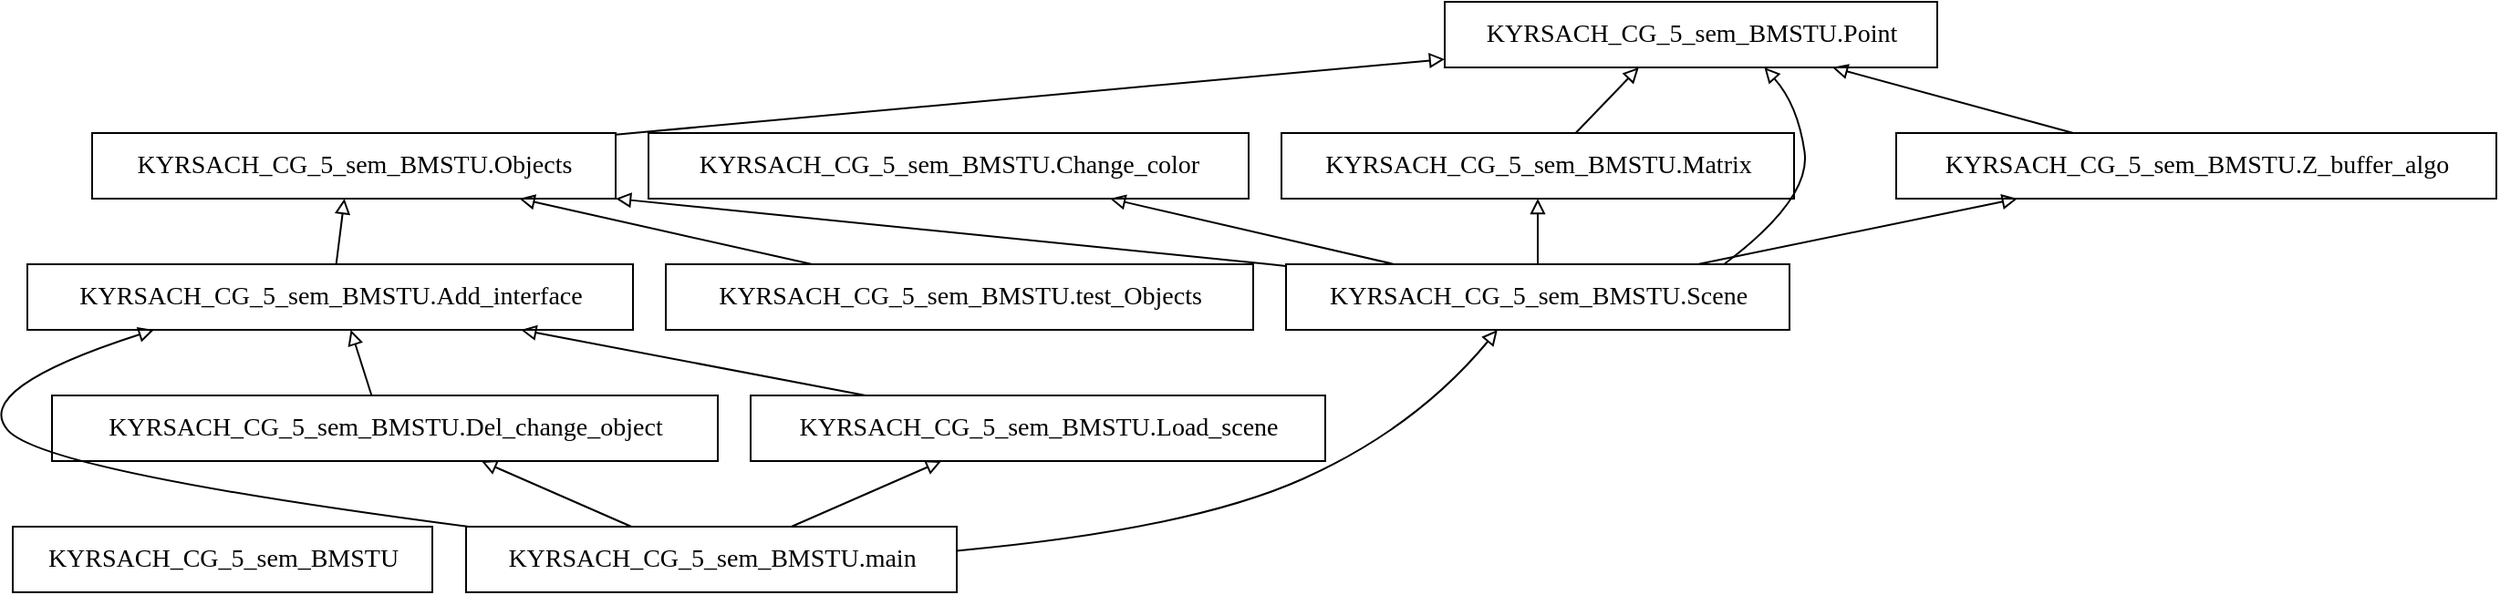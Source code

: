 <mxfile version="12.3.2" type="device" pages="1"><diagram id="8TMpN3gJbFGFEjFRmcME" name="Page-1"><mxGraphModel dx="2169" dy="931" grid="0" gridSize="10" guides="1" tooltips="1" connect="1" arrows="1" fold="1" page="1" pageScale="1" pageWidth="827" pageHeight="1169" math="0" shadow="0"><root><mxCell id="0"/><mxCell id="1" parent="0"/><mxCell id="node1" value="&lt;font style='font-size: 14.0px;' face='Times,serif' color='#000000'&gt;KYRSACH_CG_5_sem_BMSTU&lt;/font&gt;" style="verticalAlign=middle;html=1;rounded=0;labelBackgroundColor=none;strokeColor=black;fillColor=none;strokeWidth=1;dashed=0;" parent="1" vertex="1"><mxGeometry x="4" y="292" width="230" height="36" as="geometry"/></mxCell><mxCell id="node2" value="&lt;font style='font-size: 14.0px;' face='Times,serif' color='#000000'&gt;KYRSACH_CG_5_sem_BMSTU.Add_interface&lt;/font&gt;" style="verticalAlign=middle;html=1;rounded=0;labelBackgroundColor=none;strokeColor=black;fillColor=none;strokeWidth=1;dashed=0;" parent="1" vertex="1"><mxGeometry x="12" y="148" width="332" height="36" as="geometry"/></mxCell><mxCell id="node3" value="&lt;font style='font-size: 14.0px;' face='Times,serif' color='#000000'&gt;KYRSACH_CG_5_sem_BMSTU.Objects&lt;/font&gt;" style="verticalAlign=middle;html=1;rounded=0;labelBackgroundColor=none;strokeColor=black;fillColor=none;strokeWidth=1;dashed=0;" parent="1" vertex="1"><mxGeometry x="47.5" y="76" width="287" height="36" as="geometry"/></mxCell><mxCell id="node8" value="&lt;font style='font-size: 14.0px;' face='Times,serif' color='#000000'&gt;KYRSACH_CG_5_sem_BMSTU.Point&lt;/font&gt;" style="verticalAlign=middle;html=1;rounded=0;labelBackgroundColor=none;strokeColor=black;fillColor=none;strokeWidth=1;dashed=0;" parent="1" vertex="1"><mxGeometry x="789" y="4" width="270" height="36" as="geometry"/></mxCell><mxCell id="node4" value="&lt;font style='font-size: 14.0px;' face='Times,serif' color='#000000'&gt;KYRSACH_CG_5_sem_BMSTU.Change_color&lt;/font&gt;" style="verticalAlign=middle;html=1;rounded=0;labelBackgroundColor=none;strokeColor=black;fillColor=none;strokeWidth=1;dashed=0;" parent="1" vertex="1"><mxGeometry x="352.5" y="76" width="329" height="36" as="geometry"/></mxCell><mxCell id="node5" value="&lt;font style='font-size: 14.0px;' face='Times,serif' color='#000000'&gt;KYRSACH_CG_5_sem_BMSTU.Del_change_object&lt;/font&gt;" style="verticalAlign=middle;html=1;rounded=0;labelBackgroundColor=none;strokeColor=black;fillColor=none;strokeWidth=1;dashed=0;" parent="1" vertex="1"><mxGeometry x="25.5" y="220" width="365" height="36" as="geometry"/></mxCell><mxCell id="node6" value="&lt;font style='font-size: 14.0px;' face='Times,serif' color='#000000'&gt;KYRSACH_CG_5_sem_BMSTU.Load_scene&lt;/font&gt;" style="verticalAlign=middle;html=1;rounded=0;labelBackgroundColor=none;strokeColor=black;fillColor=none;strokeWidth=1;dashed=0;" parent="1" vertex="1"><mxGeometry x="408.5" y="220" width="315" height="36" as="geometry"/></mxCell><mxCell id="node7" value="&lt;font style='font-size: 14.0px;' face='Times,serif' color='#000000'&gt;KYRSACH_CG_5_sem_BMSTU.Matrix&lt;/font&gt;" style="verticalAlign=middle;html=1;rounded=0;labelBackgroundColor=none;strokeColor=black;fillColor=none;strokeWidth=1;dashed=0;" parent="1" vertex="1"><mxGeometry x="699.5" y="76" width="281" height="36" as="geometry"/></mxCell><mxCell id="node9" value="&lt;font style='font-size: 14.0px;' face='Times,serif' color='#000000'&gt;KYRSACH_CG_5_sem_BMSTU.Scene&lt;/font&gt;" style="verticalAlign=middle;html=1;rounded=0;labelBackgroundColor=none;strokeColor=black;fillColor=none;strokeWidth=1;dashed=0;" parent="1" vertex="1"><mxGeometry x="702" y="148" width="276" height="36" as="geometry"/></mxCell><mxCell id="node10" value="&lt;font style='font-size: 14.0px;' face='Times,serif' color='#000000'&gt;KYRSACH_CG_5_sem_BMSTU.Z_buffer_algo&lt;/font&gt;" style="verticalAlign=middle;html=1;rounded=0;labelBackgroundColor=none;strokeColor=black;fillColor=none;strokeWidth=1;dashed=0;" parent="1" vertex="1"><mxGeometry x="1036.5" y="76" width="329" height="36" as="geometry"/></mxCell><mxCell id="node11" value="&lt;font style='font-size: 14.0px;' face='Times,serif' color='#000000'&gt;KYRSACH_CG_5_sem_BMSTU.main&lt;/font&gt;" style="verticalAlign=middle;html=1;rounded=0;labelBackgroundColor=none;strokeColor=black;fillColor=none;strokeWidth=1;dashed=0;" parent="1" vertex="1"><mxGeometry x="252.5" y="292" width="269" height="36" as="geometry"/></mxCell><mxCell id="node12" value="&lt;font style='font-size: 14.0px;' face='Times,serif' color='#000000'&gt;KYRSACH_CG_5_sem_BMSTU.test_Objects&lt;/font&gt;" style="verticalAlign=middle;html=1;rounded=0;labelBackgroundColor=none;strokeColor=black;fillColor=none;strokeWidth=1;dashed=0;" parent="1" vertex="1"><mxGeometry x="362" y="148" width="322" height="36" as="geometry"/></mxCell><mxCell id="edge1" style="html=1;endArrow=block;dashed=0;endFill=0;startArrow=none;startFill=0;fillColor=black;strokeColor=black;strokeWidth=1;rounded=0;exitX=0.51;exitY=0.0;entryX=0.482;entryY=1.0;" parent="1" source="node2" target="node3" edge="1"><mxGeometry relative="1" as="geometry"><mxPoint x="181.21" y="147.7" as="sourcePoint"/><mxPoint x="185.96" y="122.11" as="targetPoint"/></mxGeometry></mxCell><mxCell id="edge5" style="html=1;endArrow=block;dashed=0;endFill=0;startArrow=none;startFill=0;fillColor=black;strokeColor=black;strokeWidth=1;rounded=0;exitX=1.0;exitY=0.026;entryX=0.0;entryY=0.874;" parent="1" source="node3" target="node8" edge="1"><mxGeometry relative="1" as="geometry"><mxPoint x="334.73" y="76.95" as="sourcePoint"/><mxPoint x="778.74" y="35.48" as="targetPoint"/><Array as="points"><mxPoint x="344" y="76"/></Array></mxGeometry></mxCell><mxCell id="edge2" style="html=1;endArrow=block;dashed=0;endFill=0;startArrow=none;startFill=0;fillColor=black;strokeColor=black;strokeWidth=1;rounded=0;exitX=0.48;exitY=0.0;entryX=0.534;entryY=1.0;" parent="1" source="node5" target="node2" edge="1"><mxGeometry relative="1" as="geometry"><mxPoint x="200.58" y="219.7" as="sourcePoint"/><mxPoint x="189.38" y="193.55" as="targetPoint"/></mxGeometry></mxCell><mxCell id="edge3" style="html=1;endArrow=block;dashed=0;endFill=0;startArrow=none;startFill=0;fillColor=black;strokeColor=black;strokeWidth=1;rounded=0;exitX=0.2;exitY=0.0;entryX=0.815;entryY=1.0;" parent="1" source="node6" target="node2" edge="1"><mxGeometry relative="1" as="geometry"><mxPoint x="471.58" y="219.97" as="sourcePoint"/><mxPoint x="282.58" y="185.87" as="targetPoint"/></mxGeometry></mxCell><mxCell id="edge4" style="html=1;endArrow=block;dashed=0;endFill=0;startArrow=none;startFill=0;fillColor=black;strokeColor=black;strokeWidth=1;rounded=0;exitX=0.574;exitY=0.0;entryX=0.394;entryY=1.0;" parent="1" source="node7" target="node8" edge="1"><mxGeometry relative="1" as="geometry"><mxPoint x="860.76" y="75.7" as="sourcePoint"/><mxPoint x="895.5" y="46.75" as="targetPoint"/></mxGeometry></mxCell><mxCell id="edge8" style="html=1;endArrow=block;dashed=0;endFill=0;startArrow=none;startFill=0;fillColor=black;strokeColor=black;strokeWidth=1;rounded=0;exitX=0.0;exitY=0.027;entryX=1.0;entryY=1.0;" parent="1" source="node9" target="node3" edge="1"><mxGeometry relative="1" as="geometry"><mxPoint x="701.9" y="148.98" as="sourcePoint"/><mxPoint x="344.69" y="112.07" as="targetPoint"/><Array as="points"><mxPoint x="693" y="148"/></Array></mxGeometry></mxCell><mxCell id="edge6" style="html=1;endArrow=block;dashed=0;endFill=0;startArrow=none;startFill=0;fillColor=black;strokeColor=black;strokeWidth=1;rounded=0;exitX=0.215;exitY=0.0;entryX=0.769;entryY=1.0;" parent="1" source="node9" target="node4" edge="1"><mxGeometry relative="1" as="geometry"><mxPoint x="761.4" y="147.97" as="sourcePoint"/><mxPoint x="605.58" y="114.2" as="targetPoint"/></mxGeometry></mxCell><mxCell id="edge7" style="html=1;endArrow=block;dashed=0;endFill=0;startArrow=none;startFill=0;fillColor=black;strokeColor=black;strokeWidth=1;rounded=0;exitX=0.5;exitY=0.0;entryX=0.5;entryY=1.0;" parent="1" source="node9" target="node7" edge="1"><mxGeometry relative="1" as="geometry"><mxPoint x="840" y="147.7" as="sourcePoint"/><mxPoint x="840" y="122.11" as="targetPoint"/></mxGeometry></mxCell><mxCell id="edge9" style="html=1;endArrow=block;dashed=0;endFill=0;startArrow=none;startFill=0;fillColor=black;strokeColor=black;strokeWidth=1;curved=1;exitX=0.87;exitY=0.0;entryX=0.649;entryY=1.0;" parent="1" source="node9" target="node8" edge="1"><mxGeometry relative="1" as="geometry"><mxPoint x="942.13" y="147.87" as="sourcePoint"/><mxPoint x="964.34" y="46.14" as="targetPoint"/><Array as="points"><mxPoint x="990" y="112"/><mxPoint x="982.48" y="60.324"/></Array></mxGeometry></mxCell><mxCell id="edge10" style="html=1;endArrow=block;dashed=0;endFill=0;startArrow=none;startFill=0;fillColor=black;strokeColor=black;strokeWidth=1;rounded=0;exitX=0.818;exitY=0.0;entryX=0.202;entryY=1.0;" parent="1" source="node9" target="node10" edge="1"><mxGeometry relative="1" as="geometry"><mxPoint x="927.85" y="147.97" as="sourcePoint"/><mxPoint x="1103.02" y="114" as="targetPoint"/></mxGeometry></mxCell><mxCell id="edge11" style="html=1;endArrow=block;dashed=0;endFill=0;startArrow=none;startFill=0;fillColor=black;strokeColor=black;strokeWidth=1;rounded=0;exitX=0.295;exitY=0.0;entryX=0.787;entryY=1.0;" parent="1" source="node10" target="node8" edge="1"><mxGeometry relative="1" as="geometry"><mxPoint x="1133.59" y="75.97" as="sourcePoint"/><mxPoint x="1001.51" y="42.59" as="targetPoint"/></mxGeometry></mxCell><mxCell id="edge12" style="html=1;endArrow=block;dashed=0;endFill=0;startArrow=none;startFill=0;fillColor=black;strokeColor=black;strokeWidth=1;curved=1;exitX=0.004;exitY=0.0;entryX=0.209;entryY=1.0;" parent="1" source="node11" target="node2" edge="1"><mxGeometry relative="1" as="geometry"><mxPoint x="253.51" y="291.97" as="sourcePoint"/><mxPoint x="81.47" y="186.83" as="targetPoint"/><Array as="points"><mxPoint x="20.85" y="261.596"/><mxPoint x="-18.512" y="216.198"/></Array></mxGeometry></mxCell><mxCell id="edge13" style="html=1;endArrow=block;dashed=0;endFill=0;startArrow=none;startFill=0;fillColor=black;strokeColor=black;strokeWidth=1;rounded=0;exitX=0.337;exitY=0.0;entryX=0.645;entryY=1.0;" parent="1" source="node11" target="node5" edge="1"><mxGeometry relative="1" as="geometry"><mxPoint x="343.21" y="291.88" as="sourcePoint"/><mxPoint x="261.04" y="259.74" as="targetPoint"/></mxGeometry></mxCell><mxCell id="edge14" style="html=1;endArrow=block;dashed=0;endFill=0;startArrow=none;startFill=0;fillColor=black;strokeColor=black;strokeWidth=1;rounded=0;exitX=0.663;exitY=0.0;entryX=0.332;entryY=1.0;" parent="1" source="node11" target="node6" edge="1"><mxGeometry relative="1" as="geometry"><mxPoint x="430.79" y="291.88" as="sourcePoint"/><mxPoint x="512.96" y="259.74" as="targetPoint"/></mxGeometry></mxCell><mxCell id="edge15" style="html=1;endArrow=block;dashed=0;endFill=0;startArrow=none;startFill=0;fillColor=black;strokeColor=black;strokeWidth=1;curved=1;exitX=1.0;exitY=0.367;entryX=0.42;entryY=1.0;" parent="1" source="node11" target="node9" edge="1"><mxGeometry relative="1" as="geometry"><mxPoint x="521.56" y="305.21" as="sourcePoint"/><mxPoint x="817.81" y="191.82" as="targetPoint"/><Array as="points"><mxPoint x="649.399" y="293.623"/><mxPoint x="773.232" y="237.889"/></Array></mxGeometry></mxCell><mxCell id="edge16" style="html=1;endArrow=block;dashed=0;endFill=0;startArrow=none;startFill=0;fillColor=black;strokeColor=black;strokeWidth=1;rounded=0;exitX=0.249;exitY=0.0;entryX=0.816;entryY=1.0;" parent="1" source="node12" target="node3" edge="1"><mxGeometry relative="1" as="geometry"><mxPoint x="442.21" y="147.97" as="sourcePoint"/><mxPoint x="281.74" y="114.13" as="targetPoint"/></mxGeometry></mxCell></root></mxGraphModel></diagram></mxfile>
